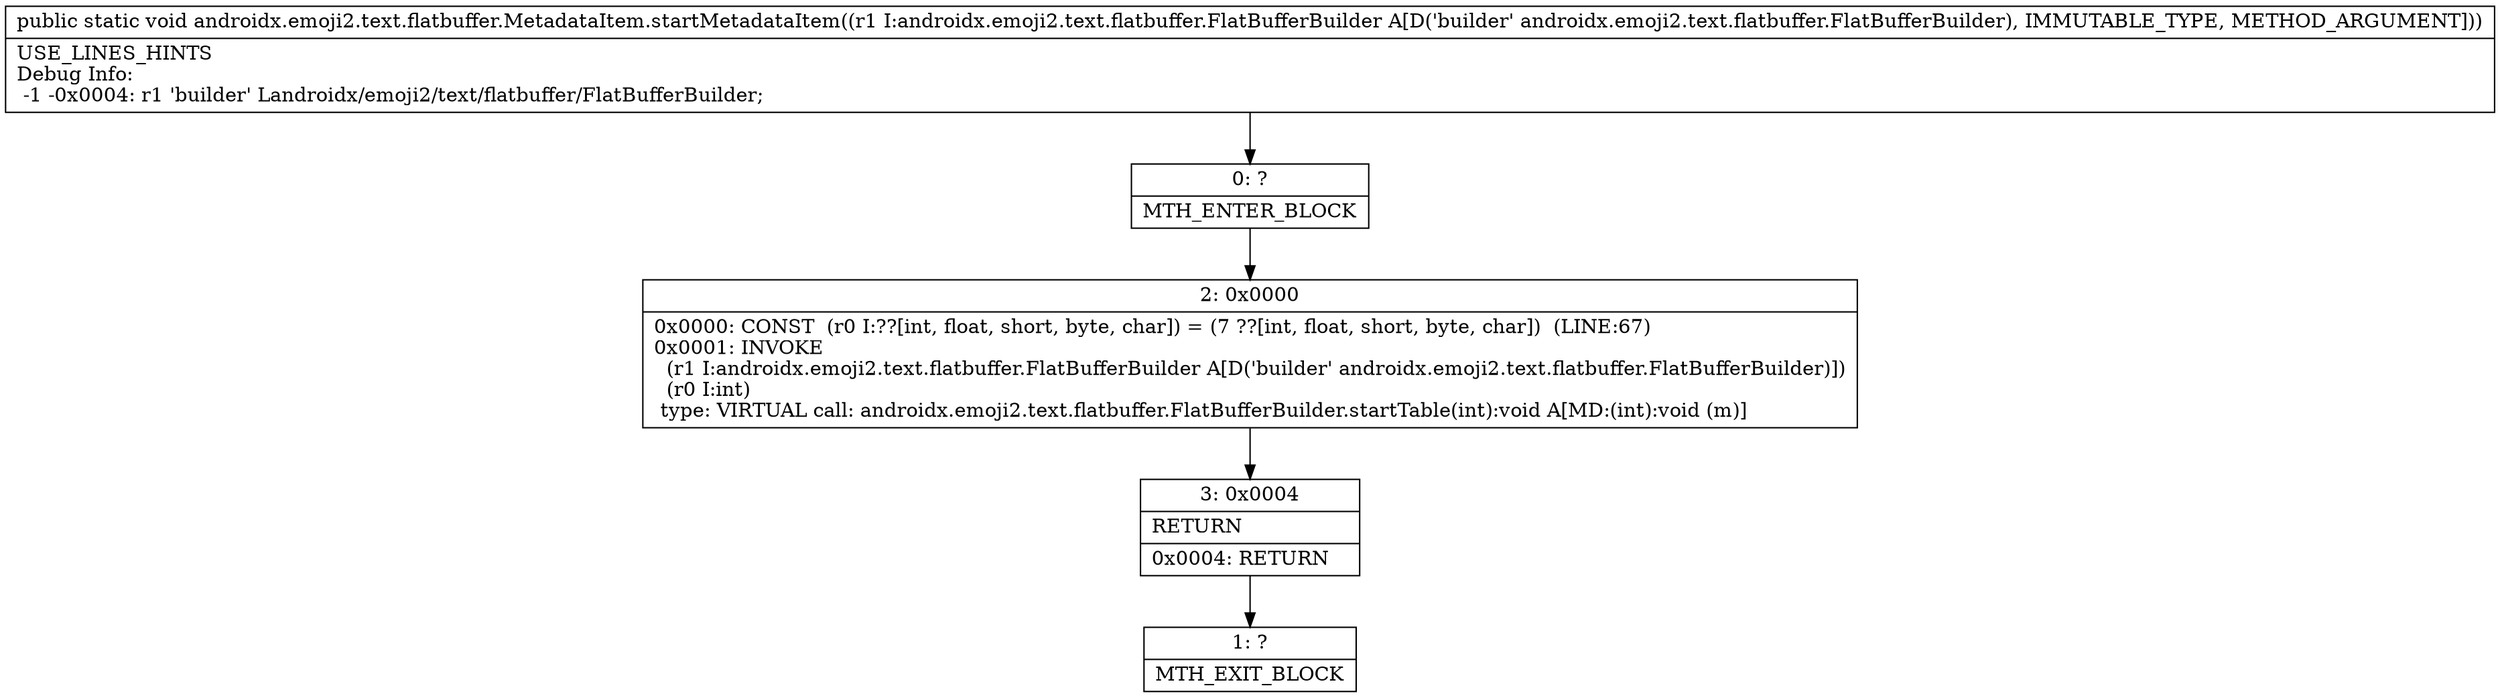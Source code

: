 digraph "CFG forandroidx.emoji2.text.flatbuffer.MetadataItem.startMetadataItem(Landroidx\/emoji2\/text\/flatbuffer\/FlatBufferBuilder;)V" {
Node_0 [shape=record,label="{0\:\ ?|MTH_ENTER_BLOCK\l}"];
Node_2 [shape=record,label="{2\:\ 0x0000|0x0000: CONST  (r0 I:??[int, float, short, byte, char]) = (7 ??[int, float, short, byte, char])  (LINE:67)\l0x0001: INVOKE  \l  (r1 I:androidx.emoji2.text.flatbuffer.FlatBufferBuilder A[D('builder' androidx.emoji2.text.flatbuffer.FlatBufferBuilder)])\l  (r0 I:int)\l type: VIRTUAL call: androidx.emoji2.text.flatbuffer.FlatBufferBuilder.startTable(int):void A[MD:(int):void (m)]\l}"];
Node_3 [shape=record,label="{3\:\ 0x0004|RETURN\l|0x0004: RETURN   \l}"];
Node_1 [shape=record,label="{1\:\ ?|MTH_EXIT_BLOCK\l}"];
MethodNode[shape=record,label="{public static void androidx.emoji2.text.flatbuffer.MetadataItem.startMetadataItem((r1 I:androidx.emoji2.text.flatbuffer.FlatBufferBuilder A[D('builder' androidx.emoji2.text.flatbuffer.FlatBufferBuilder), IMMUTABLE_TYPE, METHOD_ARGUMENT]))  | USE_LINES_HINTS\lDebug Info:\l  \-1 \-0x0004: r1 'builder' Landroidx\/emoji2\/text\/flatbuffer\/FlatBufferBuilder;\l}"];
MethodNode -> Node_0;Node_0 -> Node_2;
Node_2 -> Node_3;
Node_3 -> Node_1;
}

